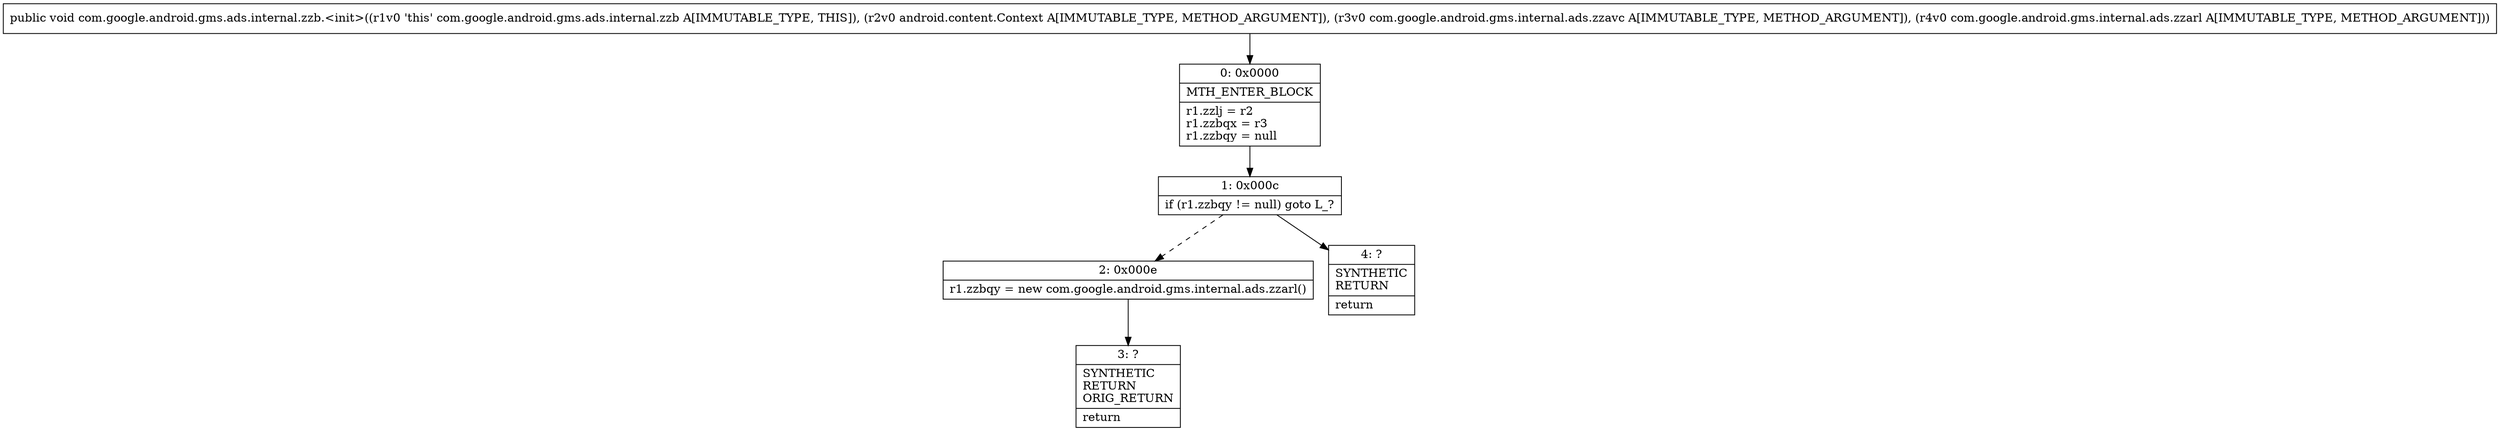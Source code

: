 digraph "CFG forcom.google.android.gms.ads.internal.zzb.\<init\>(Landroid\/content\/Context;Lcom\/google\/android\/gms\/internal\/ads\/zzavc;Lcom\/google\/android\/gms\/internal\/ads\/zzarl;)V" {
Node_0 [shape=record,label="{0\:\ 0x0000|MTH_ENTER_BLOCK\l|r1.zzlj = r2\lr1.zzbqx = r3\lr1.zzbqy = null\l}"];
Node_1 [shape=record,label="{1\:\ 0x000c|if (r1.zzbqy != null) goto L_?\l}"];
Node_2 [shape=record,label="{2\:\ 0x000e|r1.zzbqy = new com.google.android.gms.internal.ads.zzarl()\l}"];
Node_3 [shape=record,label="{3\:\ ?|SYNTHETIC\lRETURN\lORIG_RETURN\l|return\l}"];
Node_4 [shape=record,label="{4\:\ ?|SYNTHETIC\lRETURN\l|return\l}"];
MethodNode[shape=record,label="{public void com.google.android.gms.ads.internal.zzb.\<init\>((r1v0 'this' com.google.android.gms.ads.internal.zzb A[IMMUTABLE_TYPE, THIS]), (r2v0 android.content.Context A[IMMUTABLE_TYPE, METHOD_ARGUMENT]), (r3v0 com.google.android.gms.internal.ads.zzavc A[IMMUTABLE_TYPE, METHOD_ARGUMENT]), (r4v0 com.google.android.gms.internal.ads.zzarl A[IMMUTABLE_TYPE, METHOD_ARGUMENT])) }"];
MethodNode -> Node_0;
Node_0 -> Node_1;
Node_1 -> Node_2[style=dashed];
Node_1 -> Node_4;
Node_2 -> Node_3;
}

